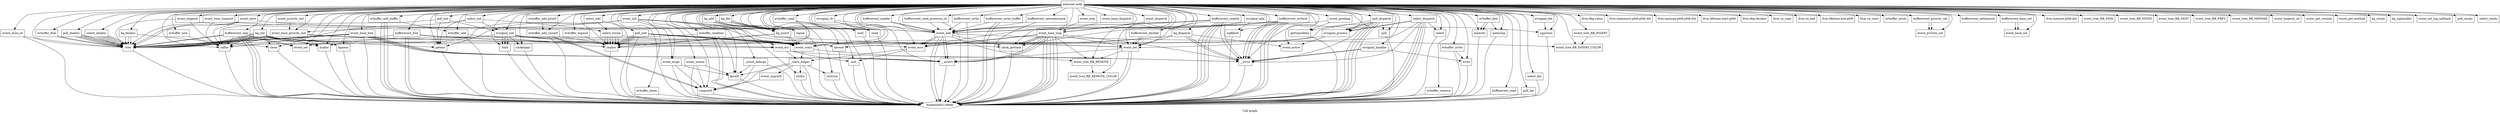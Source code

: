 digraph "Call graph" {
	label="Call graph";

	Node0x8051169a0 [shape=record,label="{external node}"];
	Node0x8051169a0 -> Node0x805116a30;
	Node0x8051169a0 -> Node0x805116a90;
	Node0x8051169a0 -> Node0x805116af0;
	Node0x8051169a0 -> Node0x805116b50;
	Node0x8051169a0 -> Node0x805116bb0;
	Node0x8051169a0 -> Node0x805116c10;
	Node0x8051169a0 -> Node0x805116c70;
	Node0x8051169a0 -> Node0x805116d30;
	Node0x8051169a0 -> Node0x805116cd0;
	Node0x8051169a0 -> Node0x805116d90;
	Node0x8051169a0 -> Node0x805116df0;
	Node0x8051169a0 -> Node0x805116e50;
	Node0x8051169a0 -> Node0x805116f10;
	Node0x8051169a0 -> Node0x805116f70;
	Node0x8051169a0 -> Node0x805116fd0;
	Node0x8051169a0 -> Node0x805116eb0;
	Node0x8051169a0 -> Node0x804f58030;
	Node0x8051169a0 -> Node0x804f58090;
	Node0x8051169a0 -> Node0x804f580f0;
	Node0x8051169a0 -> Node0x804f58150;
	Node0x8051169a0 -> Node0x804f581b0;
	Node0x8051169a0 -> Node0x804f58210;
	Node0x8051169a0 -> Node0x804f58270;
	Node0x8051169a0 -> Node0x804f582d0;
	Node0x8051169a0 -> Node0x804f58330;
	Node0x8051169a0 -> Node0x804f58390;
	Node0x8051169a0 -> Node0x804f583f0;
	Node0x8051169a0 -> Node0x804f58450;
	Node0x8051169a0 -> Node0x804f584b0;
	Node0x8051169a0 -> Node0x804f58510;
	Node0x8051169a0 -> Node0x804f58570;
	Node0x8051169a0 -> Node0x804f585d0;
	Node0x8051169a0 -> Node0x804f58630;
	Node0x8051169a0 -> Node0x804f58690;
	Node0x8051169a0 -> Node0x804f586f0;
	Node0x8051169a0 -> Node0x804f587b0;
	Node0x8051169a0 -> Node0x804f58870;
	Node0x8051169a0 -> Node0x804f58990;
	Node0x8051169a0 -> Node0x804f588d0;
	Node0x8051169a0 -> Node0x804f589f0;
	Node0x8051169a0 -> Node0x804f58ab0;
	Node0x8051169a0 -> Node0x804f58b10;
	Node0x8051169a0 -> Node0x804f58b70;
	Node0x8051169a0 -> Node0x804f58bd0;
	Node0x8051169a0 -> Node0x804f58c30;
	Node0x8051169a0 -> Node0x804f58c90;
	Node0x8051169a0 -> Node0x804f58cf0;
	Node0x8051169a0 -> Node0x804f58d50;
	Node0x8051169a0 -> Node0x804f58db0;
	Node0x8051169a0 -> Node0x804f58e70;
	Node0x8051169a0 -> Node0x804f58ed0;
	Node0x8051169a0 -> Node0x804f58f30;
	Node0x8051169a0 -> Node0x804f58f90;
	Node0x8051169a0 -> Node0x804f58ff0;
	Node0x8051169a0 -> Node0x804f59050;
	Node0x8051169a0 -> Node0x804f590b0;
	Node0x8051169a0 -> Node0x804f59110;
	Node0x8051169a0 -> Node0x804f59170;
	Node0x8051169a0 -> Node0x804f591d0;
	Node0x8051169a0 -> Node0x804f59230;
	Node0x8051169a0 -> Node0x804f592f0;
	Node0x8051169a0 -> Node0x804f593b0;
	Node0x8051169a0 -> Node0x804f59470;
	Node0x8051169a0 -> Node0x804f594d0;
	Node0x8051169a0 -> Node0x804f59530;
	Node0x8051169a0 -> Node0x804f59590;
	Node0x8051169a0 -> Node0x804f595f0;
	Node0x8051169a0 -> Node0x804f59650;
	Node0x8051169a0 -> Node0x804f58930;
	Node0x8051169a0 -> Node0x804f596b0;
	Node0x8051169a0 -> Node0x804f59710;
	Node0x8051169a0 -> Node0x804f59770;
	Node0x8051169a0 -> Node0x804f597d0;
	Node0x8051169a0 -> Node0x804f59830;
	Node0x8051169a0 -> Node0x804f58750;
	Node0x8051169a0 -> Node0x804f59890;
	Node0x8051169a0 -> Node0x804f598f0;
	Node0x8051169a0 -> Node0x804f58810;
	Node0x8051169a0 -> Node0x804f58e10;
	Node0x8051169a0 -> Node0x804f58a50;
	Node0x8051169a0 -> Node0x804f59950;
	Node0x8051169a0 -> Node0x804f599b0;
	Node0x8051169a0 -> Node0x804f59a10;
	Node0x8051169a0 -> Node0x804f59a70;
	Node0x8051169a0 -> Node0x804f59ad0;
	Node0x8051169a0 -> Node0x804f59b30;
	Node0x8051169a0 -> Node0x804f59d10;
	Node0x8051169a0 -> Node0x804f59e30;
	Node0x8051169a0 -> Node0x804f59e90;
	Node0x8051169a0 -> Node0x804f59ef0;
	Node0x8051169a0 -> Node0x804f59f50;
	Node0x8051169a0 -> Node0x804f59cb0;
	Node0x8051169a0 -> Node0x804f59c50;
	Node0x8051169a0 -> Node0x804f59d70;
	Node0x8051169a0 -> Node0x804f59dd0;
	Node0x8051169a0 -> Node0x804f59fb0;
	Node0x8051169a0 -> Node0x804f59b90;
	Node0x8051169a0 -> Node0x804f59290;
	Node0x8051169a0 -> Node0x804f5a070;
	Node0x8051169a0 -> Node0x804f5a0d0;
	Node0x8051169a0 -> Node0x804f5a130;
	Node0x8051169a0 -> Node0x804f59bf0;
	Node0x8051169a0 -> Node0x804f59350;
	Node0x8051169a0 -> Node0x804f5a1f0;
	Node0x8051169a0 -> Node0x804f59410;
	Node0x8051169a0 -> Node0x804f5a250;
	Node0x8051169a0 -> Node0x804f5a2b0;
	Node0x8051169a0 -> Node0x804f5a310;
	Node0x8051169a0 -> Node0x804f5a3d0;
	Node0x8051169a0 -> Node0x804f5a430;
	Node0x8051169a0 -> Node0x804f5a490;
	Node0x8051169a0 -> Node0x804f5a4f0;
	Node0x8051169a0 -> Node0x804f5a610;
	Node0x8051169a0 -> Node0x804f5a550;
	Node0x8051169a0 -> Node0x804f5a670;
	Node0x8051169a0 -> Node0x804f5a730;
	Node0x8051169a0 -> Node0x804f5a790;
	Node0x8051169a0 -> Node0x804f5a7f0;
	Node0x8051169a0 -> Node0x804f5a850;
	Node0x8051169a0 -> Node0x804f5a910;
	Node0x8051169a0 -> Node0x804f5a8b0;
	Node0x8051169a0 -> Node0x804f5a370;
	Node0x8051169a0 -> Node0x804f5a970;
	Node0x8051169a0 -> Node0x804f5a9d0;
	Node0x8051169a0 -> Node0x804f5aa30;
	Node0x8051169a0 -> Node0x804f5aa90;
	Node0x8051169a0 -> Node0x804f5abb0;
	Node0x8051169a0 -> Node0x804f5aaf0;
	Node0x8051169a0 -> Node0x804f5ab50;
	Node0x8051169a0 -> Node0x804f5ac10;
	Node0x8051169a0 -> Node0x804f5a5b0;
	Node0x805116a30 [shape=record,label="{evbuffer_new}"];
	Node0x805116a30 -> Node0x805116a90;
	Node0x805116a90 [shape=record,label="{calloc}"];
	Node0x805116a90 -> Node0x8051169d0;
	Node0x805116af0 [shape=record,label="{llvm.dbg.value}"];
	Node0x805116b50 [shape=record,label="{evbuffer_free}"];
	Node0x805116b50 -> Node0x805116bb0;
	Node0x805116b50 -> Node0x805116bb0;
	Node0x805116bb0 [shape=record,label="{free}"];
	Node0x805116bb0 -> Node0x8051169d0;
	Node0x805116c10 [shape=record,label="{evbuffer_add_buffer}"];
	Node0x805116c10 -> Node0x8051169d0;
	Node0x805116c10 -> Node0x8051169d0;
	Node0x805116c10 -> Node0x805116c70;
	Node0x805116c10 -> Node0x8051169d0;
	Node0x805116c70 [shape=record,label="{evbuffer_add}"];
	Node0x805116c70 -> Node0x805116cd0;
	Node0x805116c70 -> Node0x8051169d0;
	Node0x805116d30 [shape=record,label="{llvm.memmove.p0i8.p0i8.i64}"];
	Node0x805116cd0 [shape=record,label="{realloc}"];
	Node0x805116cd0 -> Node0x8051169d0;
	Node0x805116d90 [shape=record,label="{llvm.memcpy.p0i8.p0i8.i64}"];
	Node0x805116df0 [shape=record,label="{evbuffer_drain}"];
	Node0x805116df0 -> Node0x8051169d0;
	Node0x805116e50 [shape=record,label="{evbuffer_add_vprintf}"];
	Node0x805116e50 -> Node0x805116eb0;
	Node0x805116e50 -> Node0x8051169d0;
	Node0x805116e50 -> Node0x805116cd0;
	Node0x805116e50 -> Node0x805116eb0;
	Node0x805116f10 [shape=record,label="{llvm.lifetime.start.p0i8}"];
	Node0x805116f70 [shape=record,label="{llvm.dbg.declare}"];
	Node0x805116fd0 [shape=record,label="{llvm.va_copy}"];
	Node0x805116eb0 [shape=record,label="{vsnprintf}"];
	Node0x805116eb0 -> Node0x8051169d0;
	Node0x804f58030 [shape=record,label="{llvm.va_end}"];
	Node0x804f58090 [shape=record,label="{llvm.lifetime.end.p0i8}"];
	Node0x804f580f0 [shape=record,label="{evbuffer_expand}"];
	Node0x804f580f0 -> Node0x805116cd0;
	Node0x804f58150 [shape=record,label="{evbuffer_add_printf}"];
	Node0x804f58150 -> Node0x805116e50;
	Node0x804f581b0 [shape=record,label="{llvm.va_start}"];
	Node0x804f58210 [shape=record,label="{evbuffer_remove}"];
	Node0x804f58210 -> Node0x8051169d0;
	Node0x804f58990 [shape=record,label="{bufferevent_writecb}"];
	Node0x804f58990 -> Node0x8051169d0;
	Node0x804f58990 -> Node0x804f588d0;
	Node0x804f58990 -> Node0x804f588d0;
	Node0x804f58990 -> Node0x804f588d0;
	Node0x804f58990 -> Node0x804f58750;
	Node0x804f58990 -> Node0x8051169d0;
	Node0x804f58990 -> Node0x804f58750;
	Node0x804f58990 -> Node0x8051169d0;
	Node0x804f58270 [shape=record,label="{evbuffer_readline}"];
	Node0x804f58270 -> Node0x804f582d0;
	Node0x804f58270 -> Node0x804f58330;
	Node0x804f58270 -> Node0x8051169d0;
	Node0x804f58270 -> Node0x8051169d0;
	Node0x804f582d0 [shape=record,label="{malloc}"];
	Node0x804f582d0 -> Node0x8051169d0;
	Node0x804f58330 [shape=record,label="{fprintf}"];
	Node0x804f58330 -> Node0x8051169d0;
	Node0x804f58390 [shape=record,label="{evbuffer_read}"];
	Node0x804f58390 -> Node0x804f583f0;
	Node0x804f58390 -> Node0x805116cd0;
	Node0x804f58390 -> Node0x804f58450;
	Node0x804f58390 -> Node0x8051169d0;
	Node0x804f583f0 [shape=record,label="{ioctl}"];
	Node0x804f583f0 -> Node0x8051169d0;
	Node0x804f58450 [shape=record,label="{read}"];
	Node0x804f58450 -> Node0x8051169d0;
	Node0x804f584b0 [shape=record,label="{evbuffer_write}"];
	Node0x804f584b0 -> Node0x804f58510;
	Node0x804f584b0 -> Node0x8051169d0;
	Node0x804f58510 [shape=record,label="{write}"];
	Node0x804f58510 -> Node0x8051169d0;
	Node0x804f58570 [shape=record,label="{evbuffer_find}"];
	Node0x804f58570 -> Node0x804f585d0;
	Node0x804f58570 -> Node0x804f58630;
	Node0x804f58570 -> Node0x804f585d0;
	Node0x804f585d0 [shape=record,label="{memchr}"];
	Node0x804f585d0 -> Node0x8051169d0;
	Node0x804f58630 [shape=record,label="{memcmp}"];
	Node0x804f58630 -> Node0x8051169d0;
	Node0x804f58690 [shape=record,label="{evbuffer_setcb}"];
	Node0x804f586f0 [shape=record,label="{bufferevent_read_pressure_cb}"];
	Node0x804f586f0 -> Node0x8051169d0;
	Node0x804f586f0 -> Node0x804f58750;
	Node0x804f587b0 [shape=record,label="{bufferevent_new}"];
	Node0x804f587b0 -> Node0x805116a90;
	Node0x804f587b0 -> Node0x8051169d0;
	Node0x804f587b0 -> Node0x805116bb0;
	Node0x804f587b0 -> Node0x8051169d0;
	Node0x804f587b0 -> Node0x8051169d0;
	Node0x804f587b0 -> Node0x805116bb0;
	Node0x804f587b0 -> Node0x804f58810;
	Node0x804f587b0 -> Node0x804f58810;
	Node0x804f58870 [shape=record,label="{bufferevent_readcb}"];
	Node0x804f58870 -> Node0x8051169d0;
	Node0x804f58870 -> Node0x804f588d0;
	Node0x804f58870 -> Node0x804f588d0;
	Node0x804f58870 -> Node0x804f58750;
	Node0x804f58870 -> Node0x804f58930;
	Node0x804f58870 -> Node0x8051169d0;
	Node0x804f58870 -> Node0x8051169d0;
	Node0x804f58870 -> Node0x804f58750;
	Node0x804f58870 -> Node0x8051169d0;
	Node0x804f588d0 [shape=record,label="{__error}"];
	Node0x804f588d0 -> Node0x8051169d0;
	Node0x804f589f0 [shape=record,label="{bufferevent_priority_set}"];
	Node0x804f589f0 -> Node0x804f58a50;
	Node0x804f589f0 -> Node0x804f58a50;
	Node0x804f58ab0 [shape=record,label="{bufferevent_free}"];
	Node0x804f58ab0 -> Node0x804f58930;
	Node0x804f58ab0 -> Node0x804f58930;
	Node0x804f58ab0 -> Node0x8051169d0;
	Node0x804f58ab0 -> Node0x8051169d0;
	Node0x804f58ab0 -> Node0x805116bb0;
	Node0x804f58b10 [shape=record,label="{bufferevent_write}"];
	Node0x804f58b10 -> Node0x8051169d0;
	Node0x804f58b10 -> Node0x804f58750;
	Node0x804f58b70 [shape=record,label="{bufferevent_write_buffer}"];
	Node0x804f58b70 -> Node0x8051169d0;
	Node0x804f58b70 -> Node0x804f58750;
	Node0x804f58b70 -> Node0x8051169d0;
	Node0x804f58bd0 [shape=record,label="{bufferevent_read}"];
	Node0x804f58bd0 -> Node0x8051169d0;
	Node0x804f58c30 [shape=record,label="{bufferevent_enable}"];
	Node0x804f58c30 -> Node0x804f58750;
	Node0x804f58c30 -> Node0x804f58750;
	Node0x804f58c90 [shape=record,label="{bufferevent_disable}"];
	Node0x804f58c90 -> Node0x804f58930;
	Node0x804f58c90 -> Node0x804f58930;
	Node0x804f58cf0 [shape=record,label="{bufferevent_settimeout}"];
	Node0x804f58d50 [shape=record,label="{bufferevent_setwatermark}"];
	Node0x804f58d50 -> Node0x8051169d0;
	Node0x804f58d50 -> Node0x804f58750;
	Node0x804f58db0 [shape=record,label="{bufferevent_base_set}"];
	Node0x804f58db0 -> Node0x804f58e10;
	Node0x804f58db0 -> Node0x804f58e10;
	Node0x804f58e70 [shape=record,label="{event_tree_RB_INSERT_COLOR}"];
	Node0x804f58ed0 [shape=record,label="{event_tree_RB_REMOVE_COLOR}"];
	Node0x804f58f30 [shape=record,label="{event_tree_RB_INSERT}"];
	Node0x804f58f30 -> Node0x804f58e70;
	Node0x804f58f90 [shape=record,label="{llvm.memset.p0i8.i64}"];
	Node0x804f58ff0 [shape=record,label="{event_tree_RB_REMOVE}"];
	Node0x804f58ff0 -> Node0x804f58ed0;
	Node0x804f59050 [shape=record,label="{event_tree_RB_FIND}"];
	Node0x804f590b0 [shape=record,label="{event_tree_RB_NFIND}"];
	Node0x804f59110 [shape=record,label="{event_tree_RB_NEXT}"];
	Node0x804f59170 [shape=record,label="{event_tree_RB_PREV}"];
	Node0x804f591d0 [shape=record,label="{event_tree_RB_MINMAX}"];
	Node0x804f59230 [shape=record,label="{event_init}"];
	Node0x804f59230 -> Node0x805116a90;
	Node0x804f59230 -> Node0x804f59290;
	Node0x804f59230 -> Node0x804f592f0;
	Node0x804f59230 -> Node0x8051169d0;
	Node0x804f59230 -> Node0x804f59350;
	Node0x804f59230 -> Node0x804f593b0;
	Node0x804f59230 -> Node0x804f59410;
	Node0x804f59230 -> Node0x804f59470;
	Node0x804f592f0 [shape=record,label="{clock_gettime}"];
	Node0x804f592f0 -> Node0x8051169d0;
	Node0x804f593b0 [shape=record,label="{getenv}"];
	Node0x804f593b0 -> Node0x8051169d0;
	Node0x804f59470 [shape=record,label="{event_base_priority_init}"];
	Node0x804f59470 -> Node0x805116bb0;
	Node0x804f59470 -> Node0x805116bb0;
	Node0x804f59470 -> Node0x805116a90;
	Node0x804f59470 -> Node0x804f59290;
	Node0x804f59470 -> Node0x804f582d0;
	Node0x804f59470 -> Node0x804f59290;
	Node0x804f594d0 [shape=record,label="{event_base_free}"];
	Node0x804f594d0 -> Node0x804f59530;
	Node0x804f594d0 -> Node0x804f59530;
	Node0x804f594d0 -> Node0x804f59530;
	Node0x804f594d0 -> Node0x804f59530;
	Node0x804f594d0 -> Node0x805116bb0;
	Node0x804f594d0 -> Node0x805116bb0;
	Node0x804f594d0 -> Node0x8051169d0;
	Node0x804f594d0 -> Node0x805116bb0;
	Node0x804f59530 [shape=record,label="{__assert}"];
	Node0x804f59530 -> Node0x8051169d0;
	Node0x804f59590 [shape=record,label="{event_priority_init}"];
	Node0x804f59590 -> Node0x804f59470;
	Node0x804f595f0 [shape=record,label="{event_dispatch}"];
	Node0x804f595f0 -> Node0x804f59650;
	Node0x804f59650 [shape=record,label="{event_base_loop}"];
	Node0x804f59650 -> Node0x8051169d0;
	Node0x804f59650 -> Node0x8051169d0;
	Node0x804f59650 -> Node0x804f588d0;
	Node0x804f59650 -> Node0x804f592f0;
	Node0x804f59650 -> Node0x804f592f0;
	Node0x804f59650 -> Node0x804f59530;
	Node0x804f59650 -> Node0x804f59530;
	Node0x804f59650 -> Node0x8051169d0;
	Node0x804f59650 -> Node0x804f592f0;
	Node0x804f59650 -> Node0x804f59350;
	Node0x804f59650 -> Node0x804f58ff0;
	Node0x804f59650 -> Node0x804f58930;
	Node0x804f59650 -> Node0x804f59530;
	Node0x804f59650 -> Node0x804f59350;
	Node0x804f59650 -> Node0x8051169d0;
	Node0x804f59650 -> Node0x8051169d0;
	Node0x804f58930 [shape=record,label="{event_del}"];
	Node0x804f58930 -> Node0x804f59530;
	Node0x804f58930 -> Node0x804f58ff0;
	Node0x804f58930 -> Node0x8051169d0;
	Node0x804f58930 -> Node0x8051169d0;
	Node0x804f596b0 [shape=record,label="{event_loop}"];
	Node0x804f596b0 -> Node0x804f59650;
	Node0x804f59710 [shape=record,label="{event_base_dispatch}"];
	Node0x804f59710 -> Node0x804f59650;
	Node0x804f59770 [shape=record,label="{event_loopexit}"];
	Node0x804f59770 -> Node0x805116a90;
	Node0x804f59770 -> Node0x804f58750;
	Node0x804f59770 -> Node0x805116bb0;
	Node0x804f597d0 [shape=record,label="{event_loopexit_cb}"];
	Node0x804f59830 [shape=record,label="{event_once_cb}"];
	Node0x804f59830 -> Node0x8051169d0;
	Node0x804f59830 -> Node0x805116bb0;
	Node0x804f58750 [shape=record,label="{event_add}"];
	Node0x804f58750 -> Node0x804f59530;
	Node0x804f58750 -> Node0x804f58ff0;
	Node0x804f58750 -> Node0x804f592f0;
	Node0x804f58750 -> Node0x804f59350;
	Node0x804f58750 -> Node0x804f59530;
	Node0x804f58750 -> Node0x804f58e70;
	Node0x804f58750 -> Node0x804f59350;
	Node0x804f58750 -> Node0x8051169d0;
	Node0x804f58750 -> Node0x8051169d0;
	Node0x804f59890 [shape=record,label="{event_once}"];
	Node0x804f59890 -> Node0x805116a90;
	Node0x804f59890 -> Node0x805116bb0;
	Node0x804f59890 -> Node0x804f58750;
	Node0x804f59890 -> Node0x805116bb0;
	Node0x804f598f0 [shape=record,label="{event_base_loopexit}"];
	Node0x804f598f0 -> Node0x805116a90;
	Node0x804f598f0 -> Node0x804f58750;
	Node0x804f598f0 -> Node0x805116bb0;
	Node0x804f58810 [shape=record,label="{event_set}"];
	Node0x804f58e10 [shape=record,label="{event_base_set}"];
	Node0x804f58a50 [shape=record,label="{event_priority_set}"];
	Node0x804f59950 [shape=record,label="{event_pending}"];
	Node0x804f59950 -> Node0x804f592f0;
	Node0x804f59950 -> Node0x804f599b0;
	Node0x804f599b0 [shape=record,label="{gettimeofday}"];
	Node0x804f599b0 -> Node0x8051169d0;
	Node0x804f59a10 [shape=record,label="{event_active}"];
	Node0x804f59a70 [shape=record,label="{event_get_version}"];
	Node0x804f59ad0 [shape=record,label="{event_get_method}"];
	Node0x804f59b30 [shape=record,label="{kq_init}"];
	Node0x804f59b30 -> Node0x804f593b0;
	Node0x804f59b30 -> Node0x805116a90;
	Node0x804f59b30 -> Node0x804f59b90;
	Node0x804f59b30 -> Node0x804f59bf0;
	Node0x804f59b30 -> Node0x805116bb0;
	Node0x804f59b30 -> Node0x804f582d0;
	Node0x804f59b30 -> Node0x805116bb0;
	Node0x804f59b30 -> Node0x804f582d0;
	Node0x804f59b30 -> Node0x805116bb0;
	Node0x804f59b30 -> Node0x805116bb0;
	Node0x804f59b30 -> Node0x804f59c50;
	Node0x804f59b30 -> Node0x804f59bf0;
	Node0x804f59b30 -> Node0x805116bb0;
	Node0x804f59b30 -> Node0x805116bb0;
	Node0x804f59b30 -> Node0x805116bb0;
	Node0x804f59b30 -> Node0x804f59cb0;
	Node0x804f59d10 [shape=record,label="{kq_add}"];
	Node0x804f59d10 -> Node0x804f59d70;
	Node0x804f59d10 -> Node0x804f59dd0;
	Node0x804f59d10 -> Node0x804f59d70;
	Node0x804f59d10 -> Node0x804f59d70;
	Node0x804f59e30 [shape=record,label="{kq_del}"];
	Node0x804f59e30 -> Node0x804f59d70;
	Node0x804f59e30 -> Node0x804f59dd0;
	Node0x804f59e30 -> Node0x804f59d70;
	Node0x804f59e30 -> Node0x804f59d70;
	Node0x804f59e90 [shape=record,label="{kq_recalc}"];
	Node0x804f59ef0 [shape=record,label="{kq_dispatch}"];
	Node0x804f59ef0 -> Node0x804f59c50;
	Node0x804f59ef0 -> Node0x804f588d0;
	Node0x804f59ef0 -> Node0x804f59bf0;
	Node0x804f59ef0 -> Node0x804f58930;
	Node0x804f59ef0 -> Node0x804f59a10;
	Node0x804f59ef0 -> Node0x804f588d0;
	Node0x804f59f50 [shape=record,label="{kq_dealloc}"];
	Node0x804f59f50 -> Node0x805116bb0;
	Node0x804f59f50 -> Node0x805116bb0;
	Node0x804f59f50 -> Node0x804f59cb0;
	Node0x804f59f50 -> Node0x805116bb0;
	Node0x804f59cb0 [shape=record,label="{close}"];
	Node0x804f59cb0 -> Node0x8051169d0;
	Node0x804f59c50 [shape=record,label="{kevent}"];
	Node0x804f59c50 -> Node0x8051169d0;
	Node0x804f59d70 [shape=record,label="{kq_insert}"];
	Node0x804f59d70 -> Node0x805116cd0;
	Node0x804f59d70 -> Node0x804f59bf0;
	Node0x804f59d70 -> Node0x805116cd0;
	Node0x804f59d70 -> Node0x804f59bf0;
	Node0x804f59dd0 [shape=record,label="{signal}"];
	Node0x804f59dd0 -> Node0x8051169d0;
	Node0x804f59fb0 [shape=record,label="{kq_sighandler}"];
	Node0x804f59b90 [shape=record,label="{kqueue}"];
	Node0x804f59b90 -> Node0x8051169d0;
	Node0x804f59290 [shape=record,label="{event_err}"];
	Node0x804f59290 -> Node0x804f588d0;
	Node0x804f59290 -> Node0x804f5a010;
	Node0x804f59290 -> Node0x804f5a070;
	Node0x804f5a010 [shape=record,label="{_warn_helper}"];
	Node0x804f5a010 -> Node0x805116eb0;
	Node0x804f5a010 -> Node0x804f5a0d0;
	Node0x804f5a010 -> Node0x804f5a130;
	Node0x804f5a010 -> Node0x804f5a190;
	Node0x804f5a010 -> Node0x8051169d0;
	Node0x804f5a010 -> Node0x804f58330;
	Node0x804f5a070 [shape=record,label="{exit}"];
	Node0x804f5a070 -> Node0x8051169d0;
	Node0x804f5a0d0 [shape=record,label="{strlen}"];
	Node0x804f5a0d0 -> Node0x8051169d0;
	Node0x804f5a130 [shape=record,label="{strerror}"];
	Node0x804f5a130 -> Node0x8051169d0;
	Node0x804f5a190 [shape=record,label="{event_snprintf}"];
	Node0x804f5a190 -> Node0x805116eb0;
	Node0x804f59bf0 [shape=record,label="{event_warn}"];
	Node0x804f59bf0 -> Node0x804f588d0;
	Node0x804f59bf0 -> Node0x804f5a010;
	Node0x804f59350 [shape=record,label="{event_errx}"];
	Node0x804f59350 -> Node0x804f5a010;
	Node0x804f59350 -> Node0x804f5a070;
	Node0x804f5a1f0 [shape=record,label="{event_warnx}"];
	Node0x804f5a1f0 -> Node0x805116eb0;
	Node0x804f5a1f0 -> Node0x8051169d0;
	Node0x804f5a1f0 -> Node0x804f58330;
	Node0x804f59410 [shape=record,label="{event_msgx}"];
	Node0x804f59410 -> Node0x805116eb0;
	Node0x804f59410 -> Node0x8051169d0;
	Node0x804f59410 -> Node0x804f58330;
	Node0x804f5a250 [shape=record,label="{_event_debugx}"];
	Node0x804f5a250 -> Node0x805116eb0;
	Node0x804f5a250 -> Node0x8051169d0;
	Node0x804f5a250 -> Node0x804f58330;
	Node0x804f5a2b0 [shape=record,label="{event_set_log_callback}"];
	Node0x804f5a310 [shape=record,label="{poll_init}"];
	Node0x804f5a310 -> Node0x804f593b0;
	Node0x804f5a310 -> Node0x805116a90;
	Node0x804f5a310 -> Node0x804f5a370;
	Node0x804f5a3d0 [shape=record,label="{poll_add}"];
	Node0x804f5a3d0 -> Node0x8051169d0;
	Node0x804f5a3d0 -> Node0x805116cd0;
	Node0x804f5a3d0 -> Node0x804f59bf0;
	Node0x804f5a3d0 -> Node0x805116cd0;
	Node0x804f5a3d0 -> Node0x804f59bf0;
	Node0x804f5a3d0 -> Node0x805116cd0;
	Node0x804f5a3d0 -> Node0x804f59bf0;
	Node0x804f5a3d0 -> Node0x805116cd0;
	Node0x804f5a3d0 -> Node0x804f59bf0;
	Node0x804f5a430 [shape=record,label="{poll_del}"];
	Node0x804f5a430 -> Node0x8051169d0;
	Node0x804f5a490 [shape=record,label="{poll_recalc}"];
	Node0x804f5a4f0 [shape=record,label="{poll_dispatch}"];
	Node0x804f5a4f0 -> Node0x804f5a550;
	Node0x804f5a4f0 -> Node0x804f588d0;
	Node0x804f5a4f0 -> Node0x804f59bf0;
	Node0x804f5a4f0 -> Node0x804f5a5b0;
	Node0x804f5a4f0 -> Node0x804f5a5b0;
	Node0x804f5a4f0 -> Node0x8051169d0;
	Node0x804f5a4f0 -> Node0x8051169d0;
	Node0x804f5a4f0 -> Node0x8051169d0;
	Node0x804f5a4f0 -> Node0x8051169d0;
	Node0x804f5a610 [shape=record,label="{poll_dealloc}"];
	Node0x804f5a610 -> Node0x805116bb0;
	Node0x804f5a610 -> Node0x805116bb0;
	Node0x804f5a610 -> Node0x805116bb0;
	Node0x804f5a610 -> Node0x805116bb0;
	Node0x804f5a610 -> Node0x805116bb0;
	Node0x804f5a550 [shape=record,label="{poll}"];
	Node0x804f5a550 -> Node0x8051169d0;
	Node0x804f5a670 [shape=record,label="{select_init}"];
	Node0x804f5a670 -> Node0x804f593b0;
	Node0x804f5a670 -> Node0x805116a90;
	Node0x804f5a670 -> Node0x804f5a6d0;
	Node0x804f5a670 -> Node0x804f5a370;
	Node0x804f5a730 [shape=record,label="{select_add}"];
	Node0x804f5a730 -> Node0x8051169d0;
	Node0x804f5a730 -> Node0x804f5a6d0;
	Node0x804f5a790 [shape=record,label="{select_del}"];
	Node0x804f5a790 -> Node0x8051169d0;
	Node0x804f5a7f0 [shape=record,label="{select_recalc}"];
	Node0x804f5a850 [shape=record,label="{select_dispatch}"];
	Node0x804f5a850 -> Node0x804f5a8b0;
	Node0x804f5a850 -> Node0x804f588d0;
	Node0x804f5a850 -> Node0x804f59bf0;
	Node0x804f5a850 -> Node0x804f5a5b0;
	Node0x804f5a850 -> Node0x804f5a5b0;
	Node0x804f5a850 -> Node0x8051169d0;
	Node0x804f5a850 -> Node0x8051169d0;
	Node0x804f5a850 -> Node0x8051169d0;
	Node0x804f5a850 -> Node0x8051169d0;
	Node0x804f5a910 [shape=record,label="{select_dealloc}"];
	Node0x804f5a910 -> Node0x805116bb0;
	Node0x804f5a910 -> Node0x805116bb0;
	Node0x804f5a910 -> Node0x805116bb0;
	Node0x804f5a910 -> Node0x805116bb0;
	Node0x804f5a910 -> Node0x805116bb0;
	Node0x804f5a910 -> Node0x805116bb0;
	Node0x804f5a910 -> Node0x805116bb0;
	Node0x804f5a8b0 [shape=record,label="{select}"];
	Node0x804f5a8b0 -> Node0x8051169d0;
	Node0x804f5a6d0 [shape=record,label="{select_resize}"];
	Node0x804f5a6d0 -> Node0x805116cd0;
	Node0x804f5a6d0 -> Node0x805116cd0;
	Node0x804f5a6d0 -> Node0x805116cd0;
	Node0x804f5a6d0 -> Node0x805116cd0;
	Node0x804f5a6d0 -> Node0x805116cd0;
	Node0x804f5a6d0 -> Node0x805116cd0;
	Node0x804f5a6d0 -> Node0x804f59bf0;
	Node0x804f5a370 [shape=record,label="{evsignal_init}"];
	Node0x804f5a370 -> Node0x804f5a970;
	Node0x804f5a370 -> Node0x804f59290;
	Node0x804f5a370 -> Node0x804f5a9d0;
	Node0x804f5a370 -> Node0x804f59bf0;
	Node0x804f5a370 -> Node0x804f5a9d0;
	Node0x804f5a370 -> Node0x804f59bf0;
	Node0x804f5a370 -> Node0x804f5a9d0;
	Node0x804f5a370 -> Node0x804f58810;
	Node0x804f5a970 [shape=record,label="{socketpair}"];
	Node0x804f5a970 -> Node0x8051169d0;
	Node0x804f5a9d0 [shape=record,label="{fcntl}"];
	Node0x804f5a9d0 -> Node0x8051169d0;
	Node0x804f5aa30 [shape=record,label="{evsignal_cb}"];
	Node0x804f5aa30 -> Node0x804f58450;
	Node0x804f5aa30 -> Node0x804f59290;
	Node0x804f5aa30 -> Node0x804f58750;
	Node0x804f5aa90 [shape=record,label="{evsignal_add}"];
	Node0x804f5aa90 -> Node0x804f59350;
	Node0x804f5aa90 -> Node0x804f5aaf0;
	Node0x804f5aa90 -> Node0x804f5ab50;
	Node0x804f5aa90 -> Node0x804f58750;
	Node0x804f5abb0 [shape=record,label="{evsignal_handler}"];
	Node0x804f5abb0 -> Node0x804f588d0;
	Node0x804f5abb0 -> Node0x804f58510;
	Node0x804f5abb0 -> Node0x804f588d0;
	Node0x804f5aaf0 [shape=record,label="{sigfillset}"];
	Node0x804f5aaf0 -> Node0x8051169d0;
	Node0x804f5ab50 [shape=record,label="{sigaction}"];
	Node0x804f5ab50 -> Node0x8051169d0;
	Node0x804f5ac10 [shape=record,label="{evsignal_del}"];
	Node0x804f5ac10 -> Node0x804f5ab50;
	Node0x804f5a5b0 [shape=record,label="{evsignal_process}"];
	Node0x804f5a5b0 -> Node0x804f58930;
	Node0x804f5a5b0 -> Node0x804f59a10;
}
